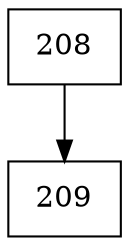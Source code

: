 digraph G {
  node [shape=record];
  node0 [label="{208}"];
  node0 -> node1;
  node1 [label="{209}"];
}
